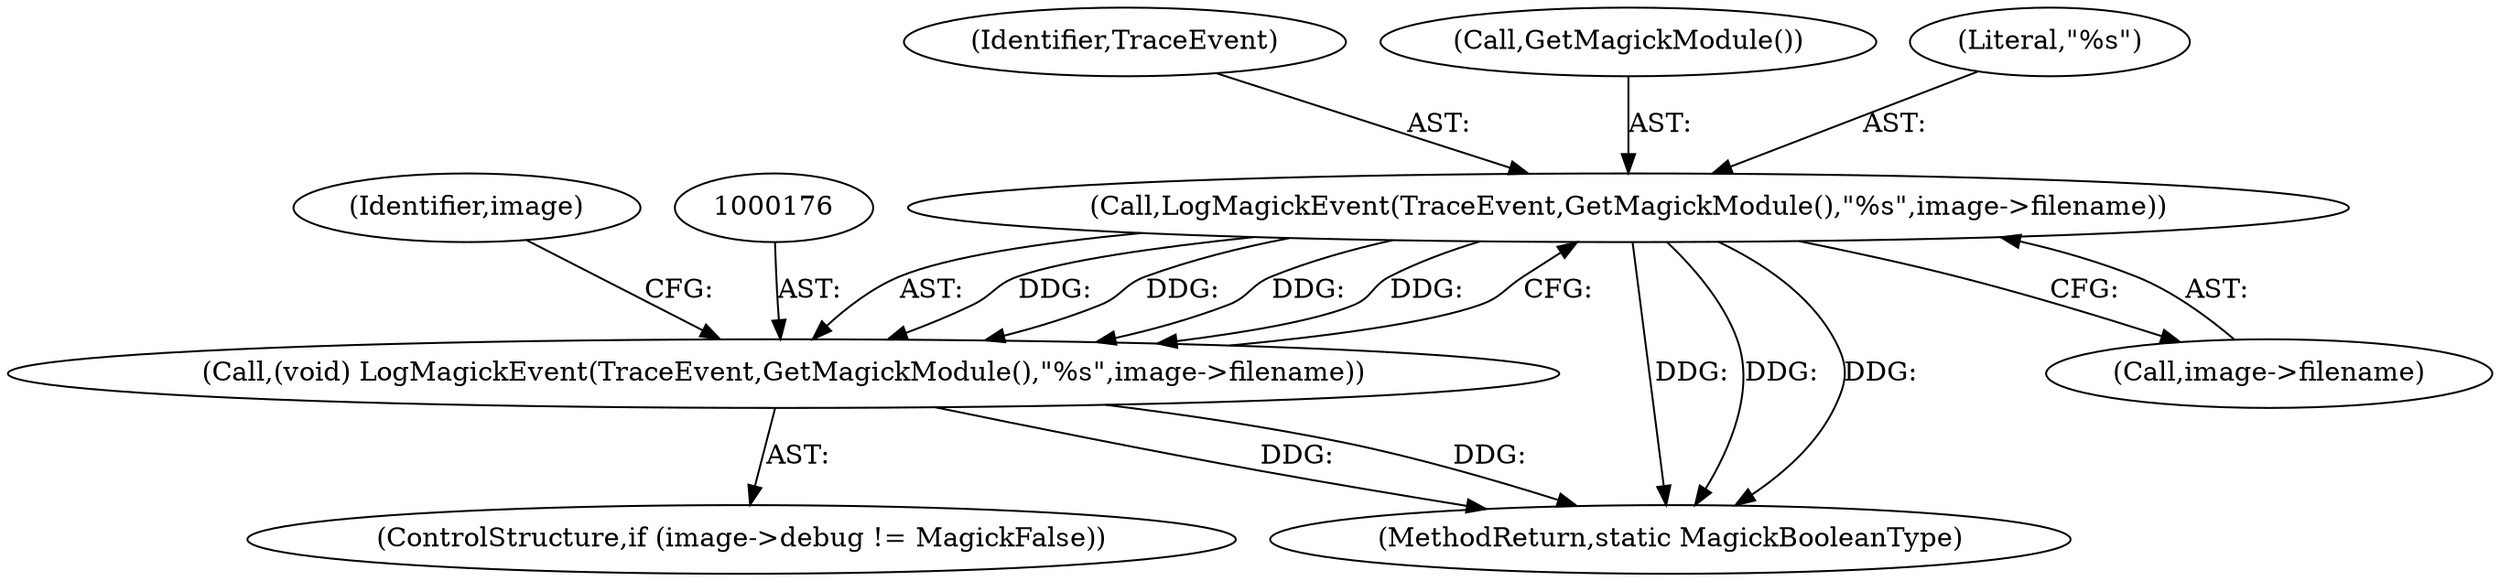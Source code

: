 digraph "0_ImageMagick_0f6fc2d5bf8f500820c3dbcf0d23ee14f2d9f734_4@pointer" {
"1000177" [label="(Call,LogMagickEvent(TraceEvent,GetMagickModule(),\"%s\",image->filename))"];
"1000175" [label="(Call,(void) LogMagickEvent(TraceEvent,GetMagickModule(),\"%s\",image->filename))"];
"1000178" [label="(Identifier,TraceEvent)"];
"1000177" [label="(Call,LogMagickEvent(TraceEvent,GetMagickModule(),\"%s\",image->filename))"];
"1001940" [label="(MethodReturn,static MagickBooleanType)"];
"1000175" [label="(Call,(void) LogMagickEvent(TraceEvent,GetMagickModule(),\"%s\",image->filename))"];
"1000181" [label="(Call,image->filename)"];
"1000179" [label="(Call,GetMagickModule())"];
"1000180" [label="(Literal,\"%s\")"];
"1000188" [label="(Identifier,image)"];
"1000169" [label="(ControlStructure,if (image->debug != MagickFalse))"];
"1000177" -> "1000175"  [label="AST: "];
"1000177" -> "1000181"  [label="CFG: "];
"1000178" -> "1000177"  [label="AST: "];
"1000179" -> "1000177"  [label="AST: "];
"1000180" -> "1000177"  [label="AST: "];
"1000181" -> "1000177"  [label="AST: "];
"1000175" -> "1000177"  [label="CFG: "];
"1000177" -> "1001940"  [label="DDG: "];
"1000177" -> "1001940"  [label="DDG: "];
"1000177" -> "1001940"  [label="DDG: "];
"1000177" -> "1000175"  [label="DDG: "];
"1000177" -> "1000175"  [label="DDG: "];
"1000177" -> "1000175"  [label="DDG: "];
"1000177" -> "1000175"  [label="DDG: "];
"1000175" -> "1000169"  [label="AST: "];
"1000176" -> "1000175"  [label="AST: "];
"1000188" -> "1000175"  [label="CFG: "];
"1000175" -> "1001940"  [label="DDG: "];
"1000175" -> "1001940"  [label="DDG: "];
}
